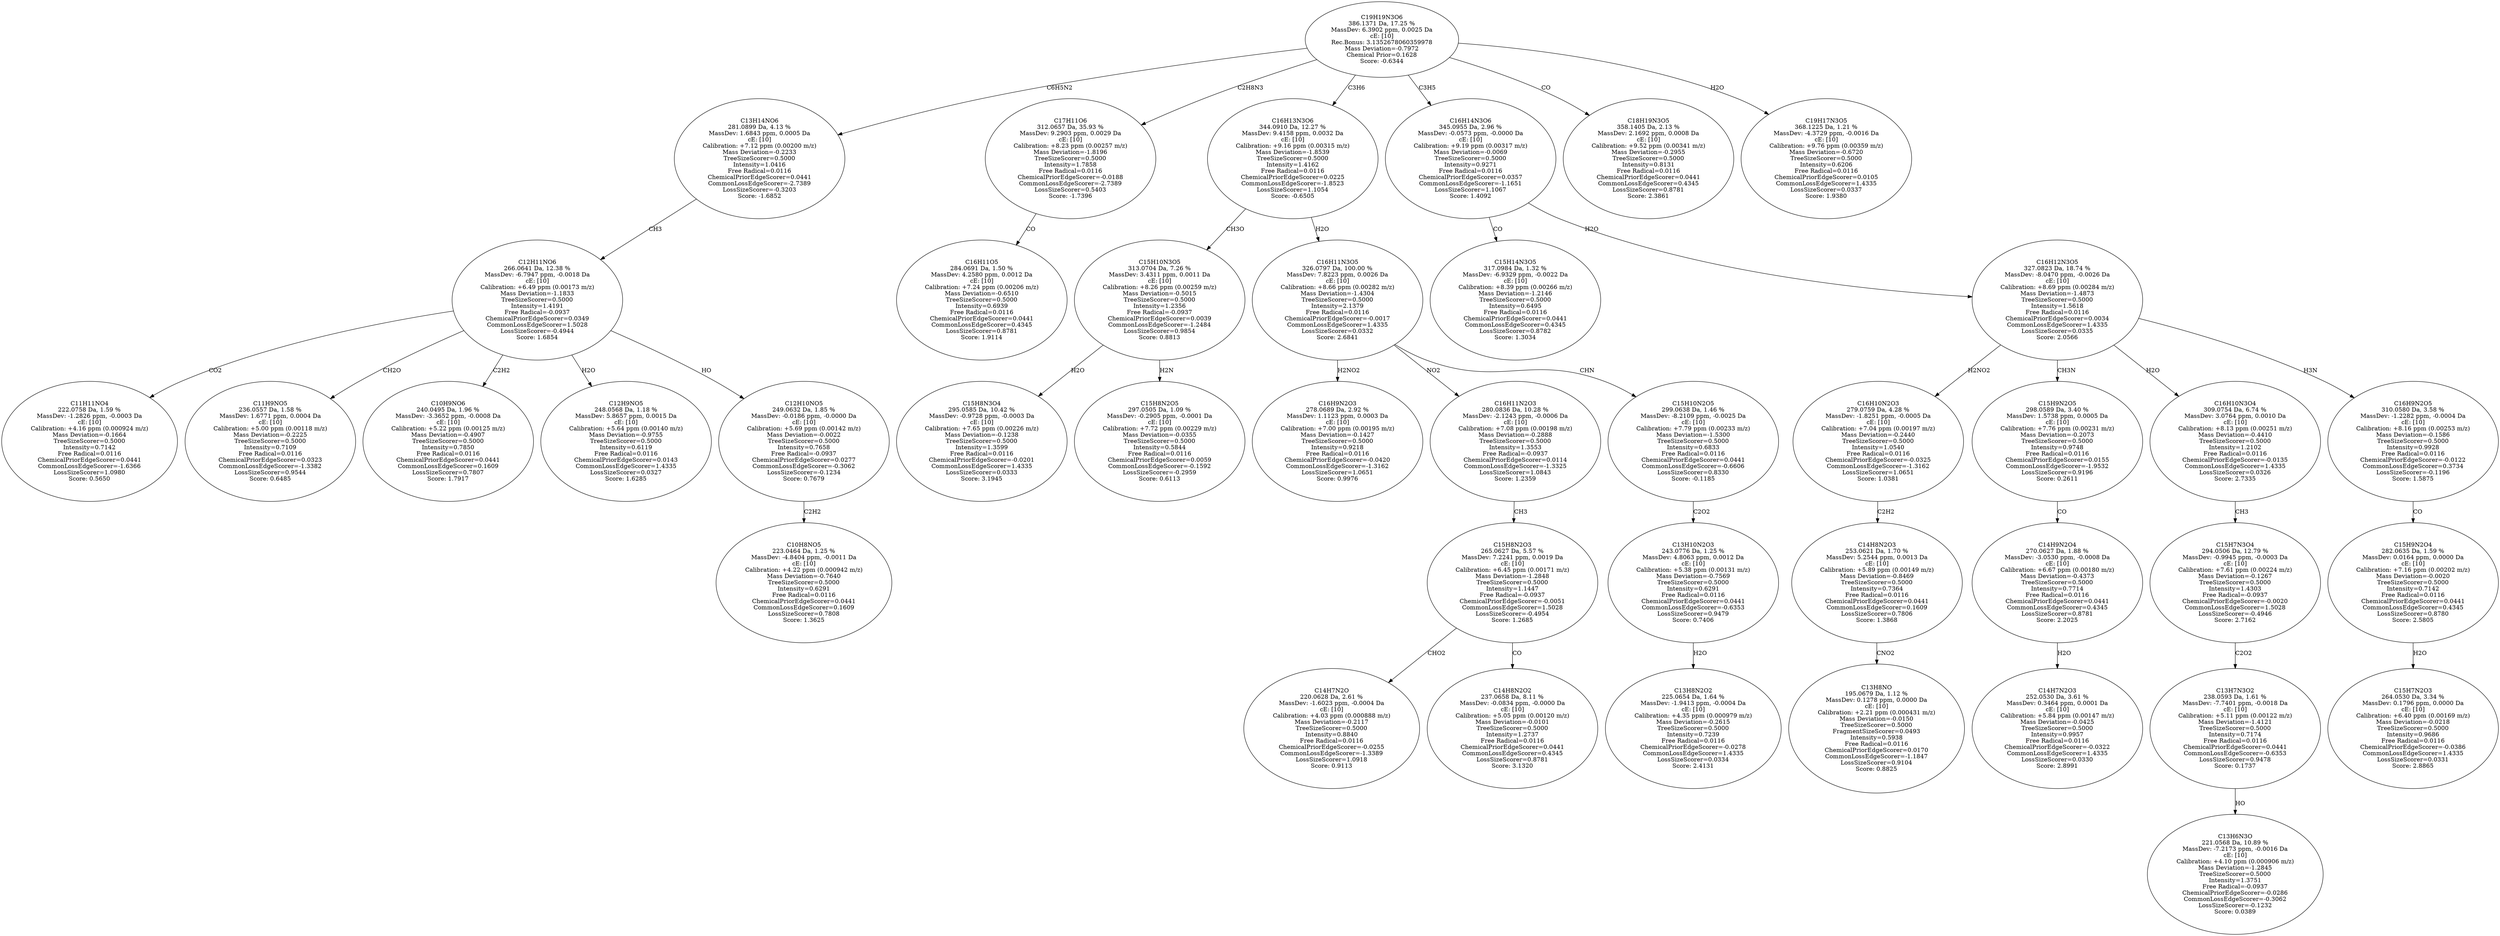 strict digraph {
v1 [label="C11H11NO4\n222.0758 Da, 1.59 %\nMassDev: -1.2826 ppm, -0.0003 Da\ncE: [10]\nCalibration: +4.16 ppm (0.000924 m/z)\nMass Deviation=-0.1664\nTreeSizeScorer=0.5000\nIntensity=0.7142\nFree Radical=0.0116\nChemicalPriorEdgeScorer=0.0441\nCommonLossEdgeScorer=-1.6366\nLossSizeScorer=1.0980\nScore: 0.5650"];
v2 [label="C11H9NO5\n236.0557 Da, 1.58 %\nMassDev: 1.6771 ppm, 0.0004 Da\ncE: [10]\nCalibration: +5.00 ppm (0.00118 m/z)\nMass Deviation=-0.2225\nTreeSizeScorer=0.5000\nIntensity=0.7109\nFree Radical=0.0116\nChemicalPriorEdgeScorer=0.0323\nCommonLossEdgeScorer=-1.3382\nLossSizeScorer=0.9544\nScore: 0.6485"];
v3 [label="C10H9NO6\n240.0495 Da, 1.96 %\nMassDev: -3.3652 ppm, -0.0008 Da\ncE: [10]\nCalibration: +5.22 ppm (0.00125 m/z)\nMass Deviation=-0.4907\nTreeSizeScorer=0.5000\nIntensity=0.7850\nFree Radical=0.0116\nChemicalPriorEdgeScorer=0.0441\nCommonLossEdgeScorer=0.1609\nLossSizeScorer=0.7807\nScore: 1.7917"];
v4 [label="C12H9NO5\n248.0568 Da, 1.18 %\nMassDev: 5.8657 ppm, 0.0015 Da\ncE: [10]\nCalibration: +5.64 ppm (0.00140 m/z)\nMass Deviation=-0.9755\nTreeSizeScorer=0.5000\nIntensity=0.6119\nFree Radical=0.0116\nChemicalPriorEdgeScorer=0.0143\nCommonLossEdgeScorer=1.4335\nLossSizeScorer=0.0327\nScore: 1.6285"];
v5 [label="C10H8NO5\n223.0464 Da, 1.25 %\nMassDev: -4.8404 ppm, -0.0011 Da\ncE: [10]\nCalibration: +4.22 ppm (0.000942 m/z)\nMass Deviation=-0.7640\nTreeSizeScorer=0.5000\nIntensity=0.6291\nFree Radical=0.0116\nChemicalPriorEdgeScorer=0.0441\nCommonLossEdgeScorer=0.1609\nLossSizeScorer=0.7808\nScore: 1.3625"];
v6 [label="C12H10NO5\n249.0632 Da, 1.85 %\nMassDev: -0.0186 ppm, -0.0000 Da\ncE: [10]\nCalibration: +5.69 ppm (0.00142 m/z)\nMass Deviation=-0.0022\nTreeSizeScorer=0.5000\nIntensity=0.7658\nFree Radical=-0.0937\nChemicalPriorEdgeScorer=0.0277\nCommonLossEdgeScorer=-0.3062\nLossSizeScorer=-0.1234\nScore: 0.7679"];
v7 [label="C12H11NO6\n266.0641 Da, 12.38 %\nMassDev: -6.7947 ppm, -0.0018 Da\ncE: [10]\nCalibration: +6.49 ppm (0.00173 m/z)\nMass Deviation=-1.1833\nTreeSizeScorer=0.5000\nIntensity=1.4191\nFree Radical=-0.0937\nChemicalPriorEdgeScorer=0.0349\nCommonLossEdgeScorer=1.5028\nLossSizeScorer=-0.4944\nScore: 1.6854"];
v8 [label="C13H14NO6\n281.0899 Da, 4.13 %\nMassDev: 1.6843 ppm, 0.0005 Da\ncE: [10]\nCalibration: +7.12 ppm (0.00200 m/z)\nMass Deviation=-0.2233\nTreeSizeScorer=0.5000\nIntensity=1.0416\nFree Radical=0.0116\nChemicalPriorEdgeScorer=0.0441\nCommonLossEdgeScorer=-2.7389\nLossSizeScorer=-0.3203\nScore: -1.6852"];
v9 [label="C16H11O5\n284.0691 Da, 1.50 %\nMassDev: 4.2580 ppm, 0.0012 Da\ncE: [10]\nCalibration: +7.24 ppm (0.00206 m/z)\nMass Deviation=-0.6510\nTreeSizeScorer=0.5000\nIntensity=0.6939\nFree Radical=0.0116\nChemicalPriorEdgeScorer=0.0441\nCommonLossEdgeScorer=0.4345\nLossSizeScorer=0.8781\nScore: 1.9114"];
v10 [label="C17H11O6\n312.0657 Da, 35.93 %\nMassDev: 9.2903 ppm, 0.0029 Da\ncE: [10]\nCalibration: +8.23 ppm (0.00257 m/z)\nMass Deviation=-1.8196\nTreeSizeScorer=0.5000\nIntensity=1.7858\nFree Radical=0.0116\nChemicalPriorEdgeScorer=-0.0188\nCommonLossEdgeScorer=-2.7389\nLossSizeScorer=0.5403\nScore: -1.7396"];
v11 [label="C15H8N3O4\n295.0585 Da, 10.42 %\nMassDev: -0.9728 ppm, -0.0003 Da\ncE: [10]\nCalibration: +7.65 ppm (0.00226 m/z)\nMass Deviation=-0.1238\nTreeSizeScorer=0.5000\nIntensity=1.3599\nFree Radical=0.0116\nChemicalPriorEdgeScorer=-0.0201\nCommonLossEdgeScorer=1.4335\nLossSizeScorer=0.0333\nScore: 3.1945"];
v12 [label="C15H8N2O5\n297.0505 Da, 1.09 %\nMassDev: -0.2905 ppm, -0.0001 Da\ncE: [10]\nCalibration: +7.72 ppm (0.00229 m/z)\nMass Deviation=-0.0355\nTreeSizeScorer=0.5000\nIntensity=0.5844\nFree Radical=0.0116\nChemicalPriorEdgeScorer=0.0059\nCommonLossEdgeScorer=-0.1592\nLossSizeScorer=-0.2959\nScore: 0.6113"];
v13 [label="C15H10N3O5\n313.0704 Da, 7.26 %\nMassDev: 3.4311 ppm, 0.0011 Da\ncE: [10]\nCalibration: +8.26 ppm (0.00259 m/z)\nMass Deviation=-0.5015\nTreeSizeScorer=0.5000\nIntensity=1.2356\nFree Radical=-0.0937\nChemicalPriorEdgeScorer=0.0039\nCommonLossEdgeScorer=-1.2484\nLossSizeScorer=0.9854\nScore: 0.8813"];
v14 [label="C16H9N2O3\n278.0689 Da, 2.92 %\nMassDev: 1.1123 ppm, 0.0003 Da\ncE: [10]\nCalibration: +7.00 ppm (0.00195 m/z)\nMass Deviation=-0.1427\nTreeSizeScorer=0.5000\nIntensity=0.9218\nFree Radical=0.0116\nChemicalPriorEdgeScorer=-0.0420\nCommonLossEdgeScorer=-1.3162\nLossSizeScorer=1.0651\nScore: 0.9976"];
v15 [label="C14H7N2O\n220.0628 Da, 2.61 %\nMassDev: -1.6023 ppm, -0.0004 Da\ncE: [10]\nCalibration: +4.03 ppm (0.000888 m/z)\nMass Deviation=-0.2117\nTreeSizeScorer=0.5000\nIntensity=0.8840\nFree Radical=0.0116\nChemicalPriorEdgeScorer=-0.0255\nCommonLossEdgeScorer=-1.3389\nLossSizeScorer=1.0918\nScore: 0.9113"];
v16 [label="C14H8N2O2\n237.0658 Da, 8.11 %\nMassDev: -0.0834 ppm, -0.0000 Da\ncE: [10]\nCalibration: +5.05 ppm (0.00120 m/z)\nMass Deviation=-0.0101\nTreeSizeScorer=0.5000\nIntensity=1.2737\nFree Radical=0.0116\nChemicalPriorEdgeScorer=0.0441\nCommonLossEdgeScorer=0.4345\nLossSizeScorer=0.8781\nScore: 3.1320"];
v17 [label="C15H8N2O3\n265.0627 Da, 5.57 %\nMassDev: 7.2241 ppm, 0.0019 Da\ncE: [10]\nCalibration: +6.45 ppm (0.00171 m/z)\nMass Deviation=-1.2848\nTreeSizeScorer=0.5000\nIntensity=1.1447\nFree Radical=-0.0937\nChemicalPriorEdgeScorer=-0.0051\nCommonLossEdgeScorer=1.5028\nLossSizeScorer=-0.4954\nScore: 1.2685"];
v18 [label="C16H11N2O3\n280.0836 Da, 10.28 %\nMassDev: -2.1243 ppm, -0.0006 Da\ncE: [10]\nCalibration: +7.08 ppm (0.00198 m/z)\nMass Deviation=-0.2888\nTreeSizeScorer=0.5000\nIntensity=1.3553\nFree Radical=-0.0937\nChemicalPriorEdgeScorer=0.0114\nCommonLossEdgeScorer=-1.3325\nLossSizeScorer=1.0843\nScore: 1.2359"];
v19 [label="C13H8N2O2\n225.0654 Da, 1.64 %\nMassDev: -1.9413 ppm, -0.0004 Da\ncE: [10]\nCalibration: +4.35 ppm (0.000979 m/z)\nMass Deviation=-0.2615\nTreeSizeScorer=0.5000\nIntensity=0.7239\nFree Radical=0.0116\nChemicalPriorEdgeScorer=-0.0278\nCommonLossEdgeScorer=1.4335\nLossSizeScorer=0.0334\nScore: 2.4131"];
v20 [label="C13H10N2O3\n243.0776 Da, 1.25 %\nMassDev: 4.8063 ppm, 0.0012 Da\ncE: [10]\nCalibration: +5.38 ppm (0.00131 m/z)\nMass Deviation=-0.7569\nTreeSizeScorer=0.5000\nIntensity=0.6291\nFree Radical=0.0116\nChemicalPriorEdgeScorer=0.0441\nCommonLossEdgeScorer=-0.6353\nLossSizeScorer=0.9479\nScore: 0.7406"];
v21 [label="C15H10N2O5\n299.0638 Da, 1.46 %\nMassDev: -8.2109 ppm, -0.0025 Da\ncE: [10]\nCalibration: +7.79 ppm (0.00233 m/z)\nMass Deviation=-1.5300\nTreeSizeScorer=0.5000\nIntensity=0.6833\nFree Radical=0.0116\nChemicalPriorEdgeScorer=0.0441\nCommonLossEdgeScorer=-0.6606\nLossSizeScorer=0.8330\nScore: -0.1185"];
v22 [label="C16H11N3O5\n326.0797 Da, 100.00 %\nMassDev: 7.8223 ppm, 0.0026 Da\ncE: [10]\nCalibration: +8.66 ppm (0.00282 m/z)\nMass Deviation=-1.4304\nTreeSizeScorer=0.5000\nIntensity=2.1379\nFree Radical=0.0116\nChemicalPriorEdgeScorer=-0.0017\nCommonLossEdgeScorer=1.4335\nLossSizeScorer=0.0332\nScore: 2.6841"];
v23 [label="C16H13N3O6\n344.0910 Da, 12.27 %\nMassDev: 9.4158 ppm, 0.0032 Da\ncE: [10]\nCalibration: +9.16 ppm (0.00315 m/z)\nMass Deviation=-1.8539\nTreeSizeScorer=0.5000\nIntensity=1.4162\nFree Radical=0.0116\nChemicalPriorEdgeScorer=0.0225\nCommonLossEdgeScorer=-1.8523\nLossSizeScorer=1.1054\nScore: -0.6505"];
v24 [label="C15H14N3O5\n317.0984 Da, 1.32 %\nMassDev: -6.9329 ppm, -0.0022 Da\ncE: [10]\nCalibration: +8.39 ppm (0.00266 m/z)\nMass Deviation=-1.2146\nTreeSizeScorer=0.5000\nIntensity=0.6495\nFree Radical=0.0116\nChemicalPriorEdgeScorer=0.0441\nCommonLossEdgeScorer=0.4345\nLossSizeScorer=0.8782\nScore: 1.3034"];
v25 [label="C13H8NO\n195.0679 Da, 1.12 %\nMassDev: 0.1278 ppm, 0.0000 Da\ncE: [10]\nCalibration: +2.21 ppm (0.000431 m/z)\nMass Deviation=-0.0150\nTreeSizeScorer=0.5000\nFragmentSizeScorer=0.0493\nIntensity=0.5938\nFree Radical=0.0116\nChemicalPriorEdgeScorer=0.0170\nCommonLossEdgeScorer=-1.1847\nLossSizeScorer=0.9104\nScore: 0.8825"];
v26 [label="C14H8N2O3\n253.0621 Da, 1.70 %\nMassDev: 5.2544 ppm, 0.0013 Da\ncE: [10]\nCalibration: +5.89 ppm (0.00149 m/z)\nMass Deviation=-0.8469\nTreeSizeScorer=0.5000\nIntensity=0.7364\nFree Radical=0.0116\nChemicalPriorEdgeScorer=0.0441\nCommonLossEdgeScorer=0.1609\nLossSizeScorer=0.7806\nScore: 1.3868"];
v27 [label="C16H10N2O3\n279.0759 Da, 4.28 %\nMassDev: -1.8251 ppm, -0.0005 Da\ncE: [10]\nCalibration: +7.04 ppm (0.00197 m/z)\nMass Deviation=-0.2440\nTreeSizeScorer=0.5000\nIntensity=1.0540\nFree Radical=0.0116\nChemicalPriorEdgeScorer=-0.0325\nCommonLossEdgeScorer=-1.3162\nLossSizeScorer=1.0651\nScore: 1.0381"];
v28 [label="C14H7N2O3\n252.0530 Da, 3.61 %\nMassDev: 0.3464 ppm, 0.0001 Da\ncE: [10]\nCalibration: +5.84 ppm (0.00147 m/z)\nMass Deviation=-0.0425\nTreeSizeScorer=0.5000\nIntensity=0.9957\nFree Radical=0.0116\nChemicalPriorEdgeScorer=-0.0322\nCommonLossEdgeScorer=1.4335\nLossSizeScorer=0.0330\nScore: 2.8991"];
v29 [label="C14H9N2O4\n270.0627 Da, 1.88 %\nMassDev: -3.0530 ppm, -0.0008 Da\ncE: [10]\nCalibration: +6.67 ppm (0.00180 m/z)\nMass Deviation=-0.4373\nTreeSizeScorer=0.5000\nIntensity=0.7714\nFree Radical=0.0116\nChemicalPriorEdgeScorer=0.0441\nCommonLossEdgeScorer=0.4345\nLossSizeScorer=0.8781\nScore: 2.2025"];
v30 [label="C15H9N2O5\n298.0589 Da, 3.40 %\nMassDev: 1.5738 ppm, 0.0005 Da\ncE: [10]\nCalibration: +7.76 ppm (0.00231 m/z)\nMass Deviation=-0.2073\nTreeSizeScorer=0.5000\nIntensity=0.9748\nFree Radical=0.0116\nChemicalPriorEdgeScorer=0.0155\nCommonLossEdgeScorer=-1.9532\nLossSizeScorer=0.9196\nScore: 0.2611"];
v31 [label="C13H6N3O\n221.0568 Da, 10.89 %\nMassDev: -7.2173 ppm, -0.0016 Da\ncE: [10]\nCalibration: +4.10 ppm (0.000906 m/z)\nMass Deviation=-1.2845\nTreeSizeScorer=0.5000\nIntensity=1.3751\nFree Radical=-0.0937\nChemicalPriorEdgeScorer=-0.0286\nCommonLossEdgeScorer=-0.3062\nLossSizeScorer=-0.1232\nScore: 0.0389"];
v32 [label="C13H7N3O2\n238.0593 Da, 1.61 %\nMassDev: -7.7401 ppm, -0.0018 Da\ncE: [10]\nCalibration: +5.11 ppm (0.00122 m/z)\nMass Deviation=-1.4121\nTreeSizeScorer=0.5000\nIntensity=0.7174\nFree Radical=0.0116\nChemicalPriorEdgeScorer=0.0441\nCommonLossEdgeScorer=-0.6353\nLossSizeScorer=0.9478\nScore: 0.1737"];
v33 [label="C15H7N3O4\n294.0506 Da, 12.79 %\nMassDev: -0.9945 ppm, -0.0003 Da\ncE: [10]\nCalibration: +7.61 ppm (0.00224 m/z)\nMass Deviation=-0.1267\nTreeSizeScorer=0.5000\nIntensity=1.4303\nFree Radical=-0.0937\nChemicalPriorEdgeScorer=-0.0020\nCommonLossEdgeScorer=1.5028\nLossSizeScorer=-0.4946\nScore: 2.7162"];
v34 [label="C16H10N3O4\n309.0754 Da, 6.74 %\nMassDev: 3.0764 ppm, 0.0010 Da\ncE: [10]\nCalibration: +8.13 ppm (0.00251 m/z)\nMass Deviation=-0.4410\nTreeSizeScorer=0.5000\nIntensity=1.2102\nFree Radical=0.0116\nChemicalPriorEdgeScorer=-0.0135\nCommonLossEdgeScorer=1.4335\nLossSizeScorer=0.0326\nScore: 2.7335"];
v35 [label="C15H7N2O3\n264.0530 Da, 3.34 %\nMassDev: 0.1796 ppm, 0.0000 Da\ncE: [10]\nCalibration: +6.40 ppm (0.00169 m/z)\nMass Deviation=-0.0218\nTreeSizeScorer=0.5000\nIntensity=0.9686\nFree Radical=0.0116\nChemicalPriorEdgeScorer=-0.0386\nCommonLossEdgeScorer=1.4335\nLossSizeScorer=0.0331\nScore: 2.8865"];
v36 [label="C15H9N2O4\n282.0635 Da, 1.59 %\nMassDev: 0.0164 ppm, 0.0000 Da\ncE: [10]\nCalibration: +7.16 ppm (0.00202 m/z)\nMass Deviation=-0.0020\nTreeSizeScorer=0.5000\nIntensity=0.7142\nFree Radical=0.0116\nChemicalPriorEdgeScorer=0.0441\nCommonLossEdgeScorer=0.4345\nLossSizeScorer=0.8780\nScore: 2.5805"];
v37 [label="C16H9N2O5\n310.0580 Da, 3.58 %\nMassDev: -1.2282 ppm, -0.0004 Da\ncE: [10]\nCalibration: +8.16 ppm (0.00253 m/z)\nMass Deviation=-0.1586\nTreeSizeScorer=0.5000\nIntensity=0.9928\nFree Radical=0.0116\nChemicalPriorEdgeScorer=-0.0122\nCommonLossEdgeScorer=0.3734\nLossSizeScorer=-0.1196\nScore: 1.5875"];
v38 [label="C16H12N3O5\n327.0823 Da, 18.74 %\nMassDev: -8.0470 ppm, -0.0026 Da\ncE: [10]\nCalibration: +8.69 ppm (0.00284 m/z)\nMass Deviation=-1.4873\nTreeSizeScorer=0.5000\nIntensity=1.5618\nFree Radical=0.0116\nChemicalPriorEdgeScorer=0.0034\nCommonLossEdgeScorer=1.4335\nLossSizeScorer=0.0335\nScore: 2.0566"];
v39 [label="C16H14N3O6\n345.0955 Da, 2.96 %\nMassDev: -0.0573 ppm, -0.0000 Da\ncE: [10]\nCalibration: +9.19 ppm (0.00317 m/z)\nMass Deviation=-0.0069\nTreeSizeScorer=0.5000\nIntensity=0.9271\nFree Radical=0.0116\nChemicalPriorEdgeScorer=0.0357\nCommonLossEdgeScorer=-1.1651\nLossSizeScorer=1.1067\nScore: 1.4092"];
v40 [label="C18H19N3O5\n358.1405 Da, 2.13 %\nMassDev: 2.1692 ppm, 0.0008 Da\ncE: [10]\nCalibration: +9.52 ppm (0.00341 m/z)\nMass Deviation=-0.2955\nTreeSizeScorer=0.5000\nIntensity=0.8131\nFree Radical=0.0116\nChemicalPriorEdgeScorer=0.0441\nCommonLossEdgeScorer=0.4345\nLossSizeScorer=0.8781\nScore: 2.3861"];
v41 [label="C19H17N3O5\n368.1225 Da, 1.21 %\nMassDev: -4.3729 ppm, -0.0016 Da\ncE: [10]\nCalibration: +9.76 ppm (0.00359 m/z)\nMass Deviation=-0.6720\nTreeSizeScorer=0.5000\nIntensity=0.6206\nFree Radical=0.0116\nChemicalPriorEdgeScorer=0.0105\nCommonLossEdgeScorer=1.4335\nLossSizeScorer=0.0337\nScore: 1.9380"];
v42 [label="C19H19N3O6\n386.1371 Da, 17.25 %\nMassDev: 6.3902 ppm, 0.0025 Da\ncE: [10]\nRec.Bonus: 3.1352678060359978\nMass Deviation=-0.7972\nChemical Prior=0.1628\nScore: -0.6344"];
v7 -> v1 [label="CO2"];
v7 -> v2 [label="CH2O"];
v7 -> v3 [label="C2H2"];
v7 -> v4 [label="H2O"];
v6 -> v5 [label="C2H2"];
v7 -> v6 [label="HO"];
v8 -> v7 [label="CH3"];
v42 -> v8 [label="C6H5N2"];
v10 -> v9 [label="CO"];
v42 -> v10 [label="C2H8N3"];
v13 -> v11 [label="H2O"];
v13 -> v12 [label="H2N"];
v23 -> v13 [label="CH3O"];
v22 -> v14 [label="H2NO2"];
v17 -> v15 [label="CHO2"];
v17 -> v16 [label="CO"];
v18 -> v17 [label="CH3"];
v22 -> v18 [label="NO2"];
v20 -> v19 [label="H2O"];
v21 -> v20 [label="C2O2"];
v22 -> v21 [label="CHN"];
v23 -> v22 [label="H2O"];
v42 -> v23 [label="C3H6"];
v39 -> v24 [label="CO"];
v26 -> v25 [label="CNO2"];
v27 -> v26 [label="C2H2"];
v38 -> v27 [label="H2NO2"];
v29 -> v28 [label="H2O"];
v30 -> v29 [label="CO"];
v38 -> v30 [label="CH3N"];
v32 -> v31 [label="HO"];
v33 -> v32 [label="C2O2"];
v34 -> v33 [label="CH3"];
v38 -> v34 [label="H2O"];
v36 -> v35 [label="H2O"];
v37 -> v36 [label="CO"];
v38 -> v37 [label="H3N"];
v39 -> v38 [label="H2O"];
v42 -> v39 [label="C3H5"];
v42 -> v40 [label="CO"];
v42 -> v41 [label="H2O"];
}
